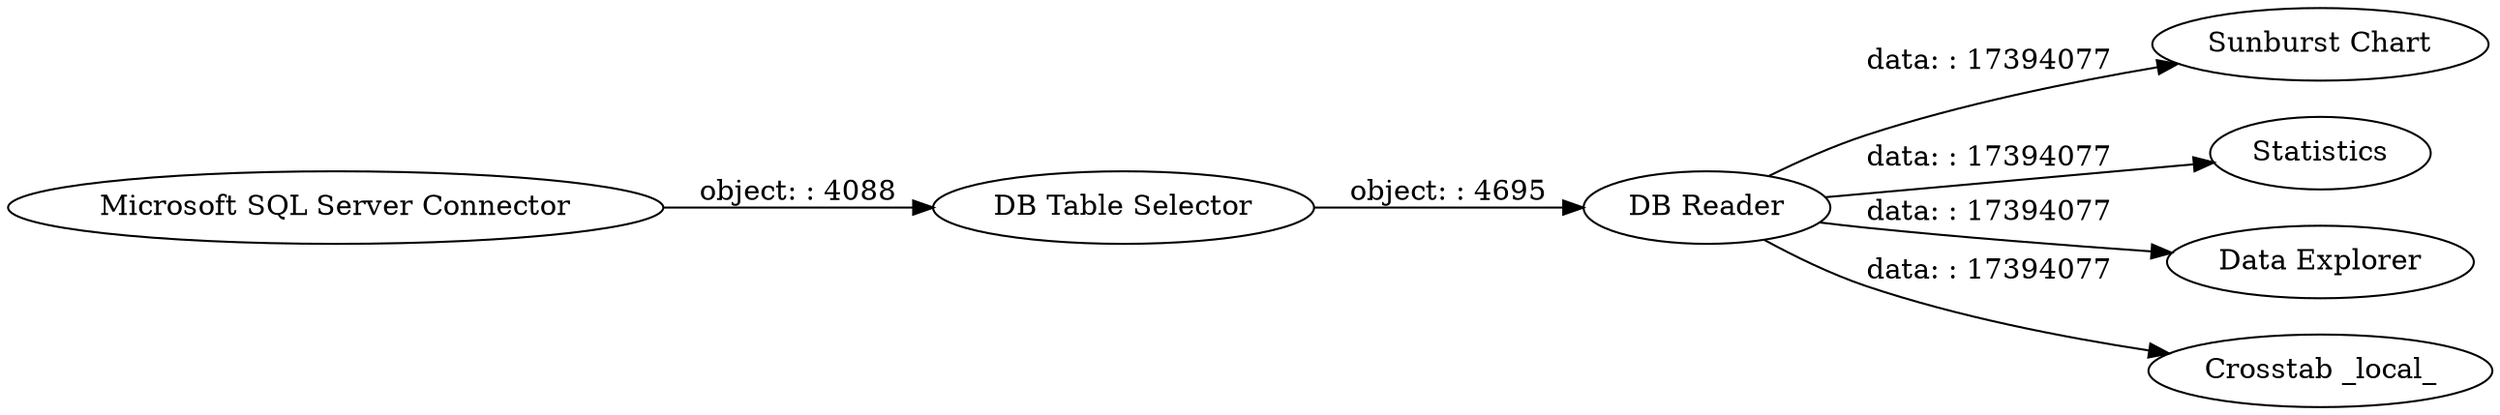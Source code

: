 digraph {
	"-693683507381247864_231" [label="DB Reader"]
	"-693683507381247864_233" [label="Sunburst Chart"]
	"-693683507381247864_234" [label=Statistics]
	"-693683507381247864_230" [label="DB Table Selector"]
	"-693683507381247864_229" [label="Microsoft SQL Server Connector"]
	"-693683507381247864_232" [label="Data Explorer"]
	"-693683507381247864_235" [label="Crosstab _local_"]
	"-693683507381247864_231" -> "-693683507381247864_232" [label="data: : 17394077"]
	"-693683507381247864_231" -> "-693683507381247864_235" [label="data: : 17394077"]
	"-693683507381247864_231" -> "-693683507381247864_233" [label="data: : 17394077"]
	"-693683507381247864_231" -> "-693683507381247864_234" [label="data: : 17394077"]
	"-693683507381247864_229" -> "-693683507381247864_230" [label="object: : 4088"]
	"-693683507381247864_230" -> "-693683507381247864_231" [label="object: : 4695"]
	rankdir=LR
}
